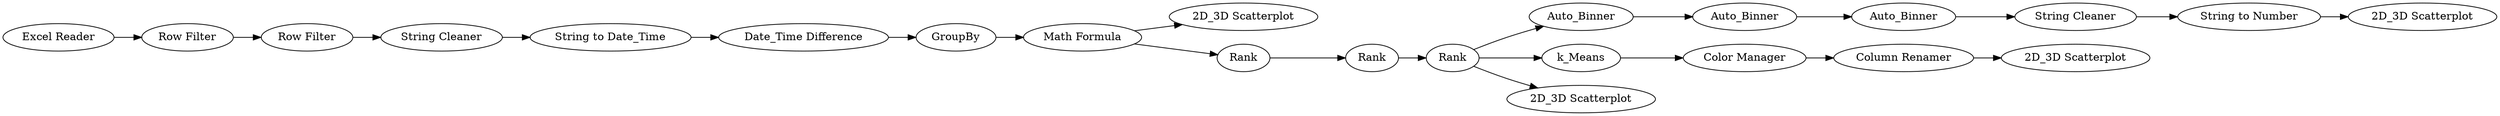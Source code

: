 digraph {
	12 -> 15
	20 -> 21
	4 -> 5
	8 -> 9
	25 -> 24
	6 -> 8
	22 -> 23
	12 -> 13
	11 -> 12
	1 -> 2
	10 -> 11
	15 -> 16
	2 -> 7
	12 -> 22
	7 -> 3
	8 -> 10
	3 -> 4
	17 -> 19
	19 -> 20
	23 -> 25
	5 -> 6
	16 -> 17
	7 [label="Row Filter"]
	9 [label="2D_3D Scatterplot"]
	21 [label="2D_3D Scatterplot"]
	8 [label="Math Formula"]
	17 [label=Auto_Binner]
	3 [label="String Cleaner"]
	19 [label="String Cleaner"]
	24 [label="2D_3D Scatterplot"]
	6 [label=GroupBy]
	15 [label=Auto_Binner]
	25 [label="Column Renamer"]
	12 [label=Rank]
	10 [label=Rank]
	16 [label=Auto_Binner]
	1 [label="Excel Reader"]
	22 [label=k_Means]
	11 [label=Rank]
	4 [label="String to Date_Time"]
	23 [label="Color Manager"]
	5 [label="Date_Time Difference"]
	13 [label="2D_3D Scatterplot"]
	20 [label="String to Number"]
	2 [label="Row Filter"]
	rankdir=LR
}
